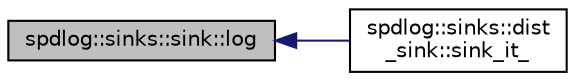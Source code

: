 digraph "spdlog::sinks::sink::log"
{
  edge [fontname="Helvetica",fontsize="10",labelfontname="Helvetica",labelfontsize="10"];
  node [fontname="Helvetica",fontsize="10",shape=record];
  rankdir="LR";
  Node1 [label="spdlog::sinks::sink::log",height=0.2,width=0.4,color="black", fillcolor="grey75", style="filled" fontcolor="black"];
  Node1 -> Node2 [dir="back",color="midnightblue",fontsize="10",style="solid",fontname="Helvetica"];
  Node2 [label="spdlog::sinks::dist\l_sink::sink_it_",height=0.2,width=0.4,color="black", fillcolor="white", style="filled",URL="$classspdlog_1_1sinks_1_1dist__sink.html#a516ef929a8cd73df2ead2e0086e04607"];
}

